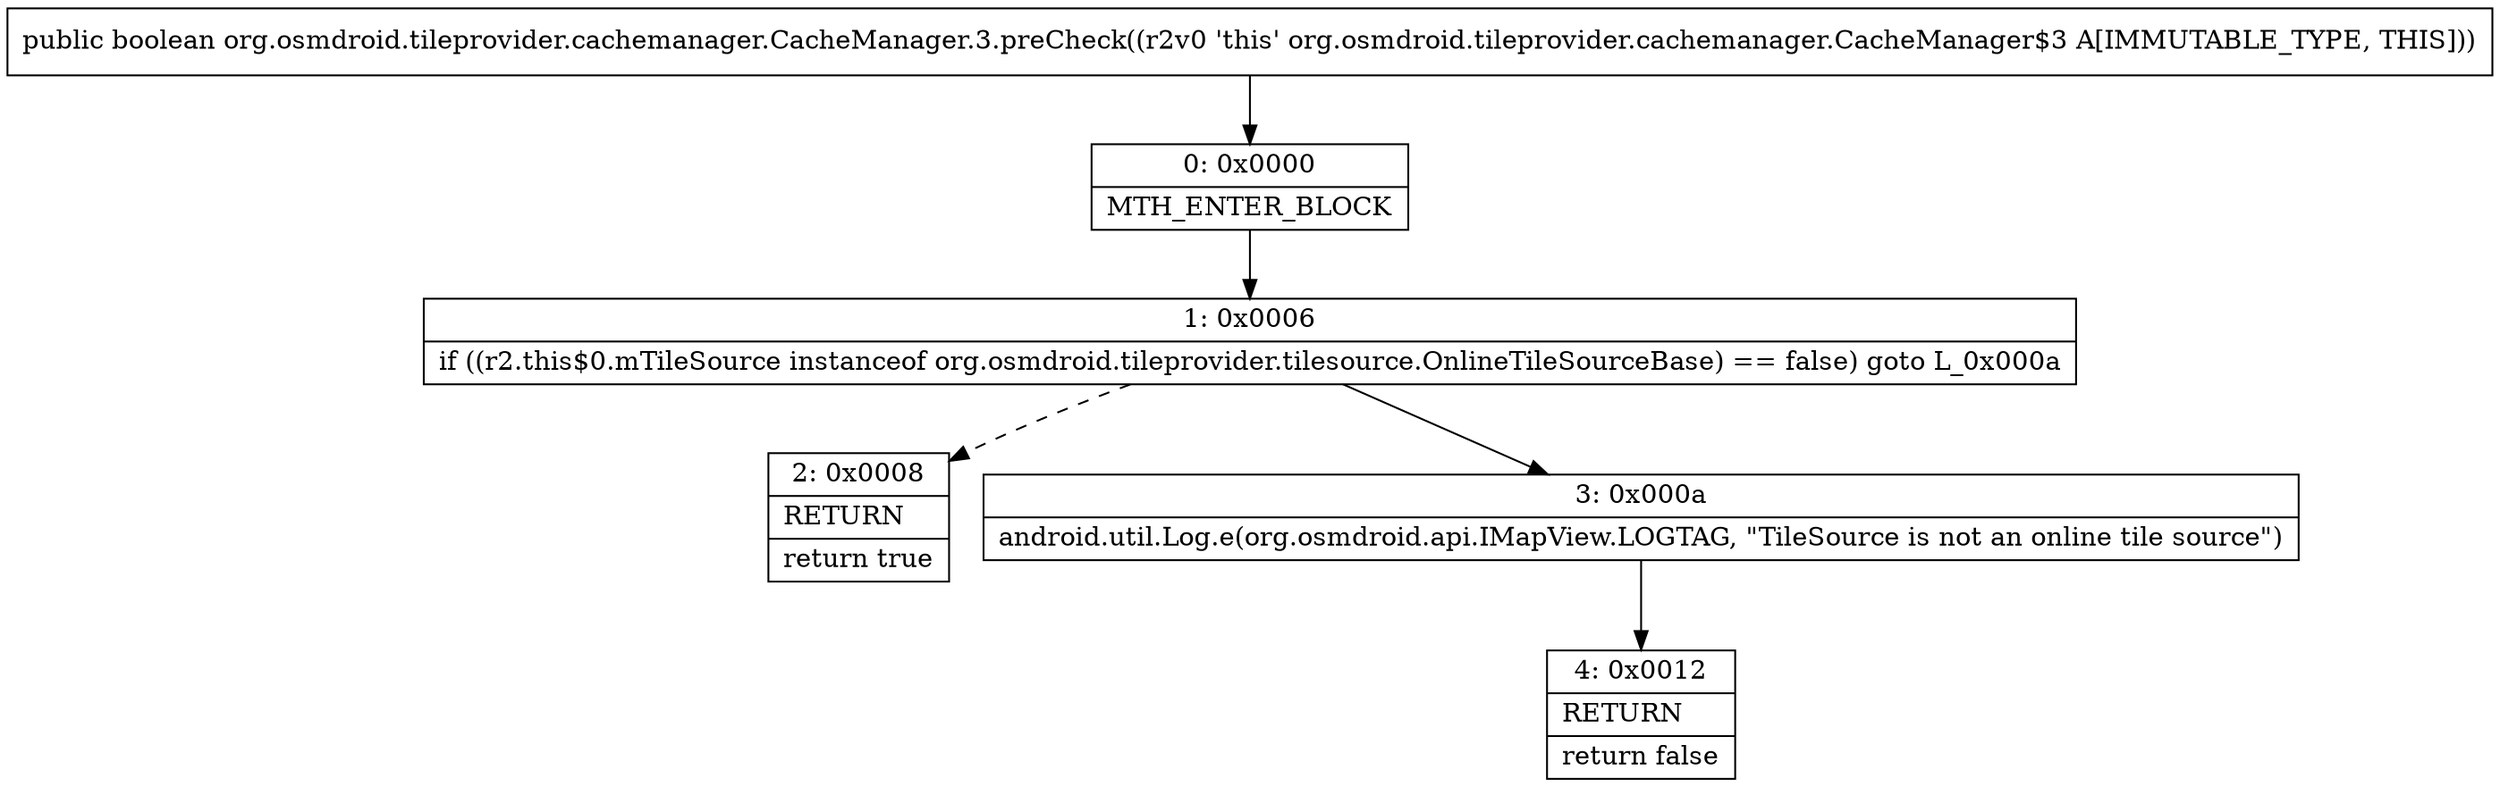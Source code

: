 digraph "CFG fororg.osmdroid.tileprovider.cachemanager.CacheManager.3.preCheck()Z" {
Node_0 [shape=record,label="{0\:\ 0x0000|MTH_ENTER_BLOCK\l}"];
Node_1 [shape=record,label="{1\:\ 0x0006|if ((r2.this$0.mTileSource instanceof org.osmdroid.tileprovider.tilesource.OnlineTileSourceBase) == false) goto L_0x000a\l}"];
Node_2 [shape=record,label="{2\:\ 0x0008|RETURN\l|return true\l}"];
Node_3 [shape=record,label="{3\:\ 0x000a|android.util.Log.e(org.osmdroid.api.IMapView.LOGTAG, \"TileSource is not an online tile source\")\l}"];
Node_4 [shape=record,label="{4\:\ 0x0012|RETURN\l|return false\l}"];
MethodNode[shape=record,label="{public boolean org.osmdroid.tileprovider.cachemanager.CacheManager.3.preCheck((r2v0 'this' org.osmdroid.tileprovider.cachemanager.CacheManager$3 A[IMMUTABLE_TYPE, THIS])) }"];
MethodNode -> Node_0;
Node_0 -> Node_1;
Node_1 -> Node_2[style=dashed];
Node_1 -> Node_3;
Node_3 -> Node_4;
}

